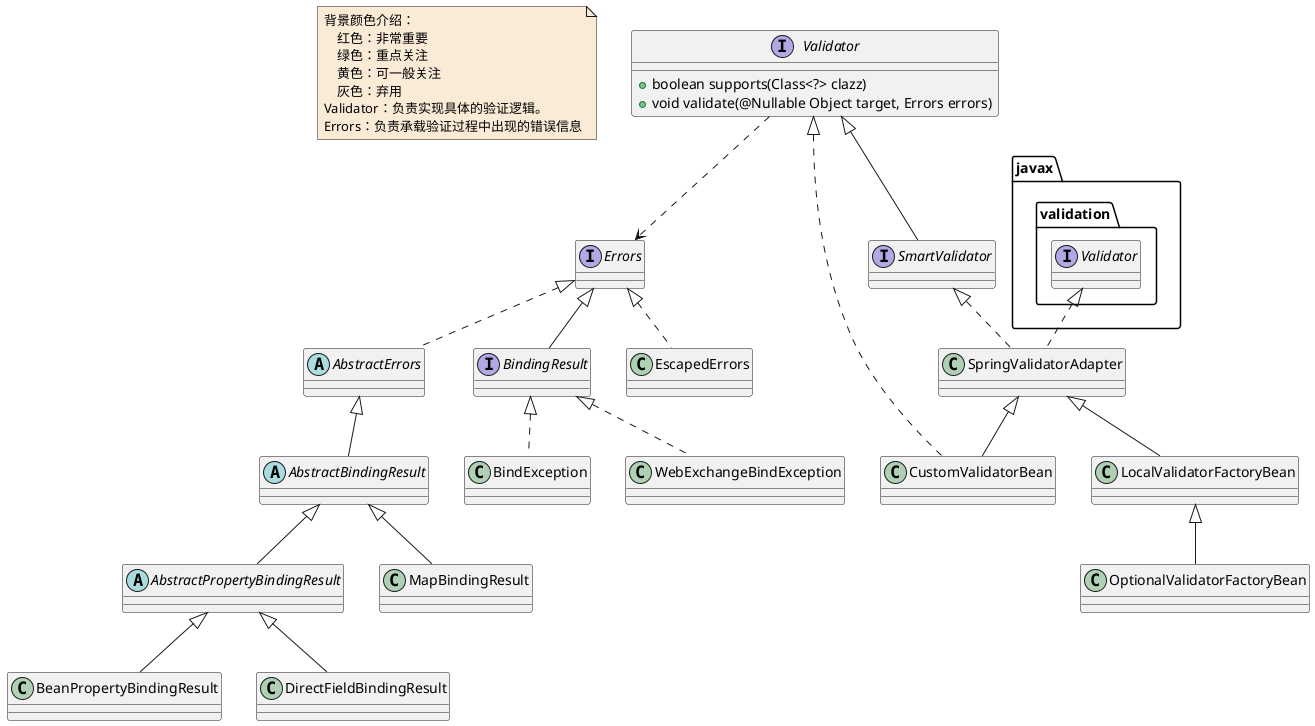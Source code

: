 @startuml

note  as N1 #FAEBD7
    背景颜色介绍：
        红色：非常重要
        绿色：重点关注
        黄色：可一般关注
        灰色：弃用
    Validator：负责实现具体的验证逻辑。
    Errors：负责承载验证过程中出现的错误信息
end note

interface Errors
abstract class AbstractBindingResult
abstract class AbstractErrors
abstract class AbstractPropertyBindingResult
class BeanPropertyBindingResult
class BindException
interface BindingResult
class DirectFieldBindingResult
class EscapedErrors
class MapBindingResult
class WebExchangeBindException



interface Validator
Validator : +boolean supports(Class<?> clazz)
Validator : +void validate(@Nullable Object target, Errors errors)
class CustomValidatorBean
class LocalValidatorFactoryBean
class OptionalValidatorFactoryBean
interface SmartValidator
class SpringValidatorAdapter

interface javax.validation.Validator

AbstractBindingResult <|-- AbstractPropertyBindingResult
AbstractBindingResult <|-- MapBindingResult

AbstractErrors <|-- AbstractBindingResult

AbstractPropertyBindingResult <|-- BeanPropertyBindingResult
AbstractPropertyBindingResult <|-- DirectFieldBindingResult


BindingResult <|.. BindException
BindingResult <|.. WebExchangeBindException


Errors <|.. AbstractErrors
Errors <|-- BindingResult
Errors <|.. EscapedErrors


javax.validation.Validator <|.. SpringValidatorAdapter

LocalValidatorFactoryBean <|-- OptionalValidatorFactoryBean


SmartValidator <|.. SpringValidatorAdapter

SpringValidatorAdapter <|-- CustomValidatorBean
SpringValidatorAdapter <|-- LocalValidatorFactoryBean


Validator <|.. CustomValidatorBean
Validator ..> Errors
Validator <|-- SmartValidator


@enduml